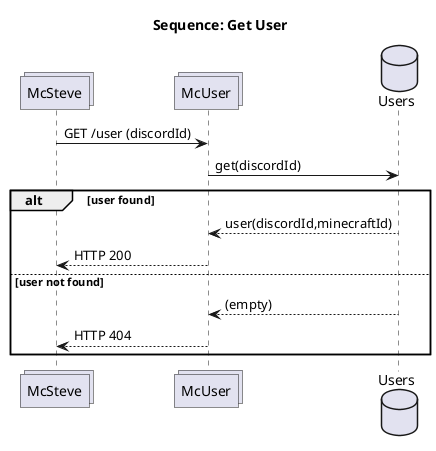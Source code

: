 @startuml sequence_get-user

title Sequence: Get User

collections McSteve
collections McUser
database Users

McSteve -> McUser: GET /user (discordId)
McUser -> Users: get(discordId)
alt user found
    McUser <-- Users: user(discordId,minecraftId)
    McSteve <-- McUser: HTTP 200
else user not found
    McUser <-- Users: (empty)
    McSteve <-- McUser: HTTP 404
end

@enduml